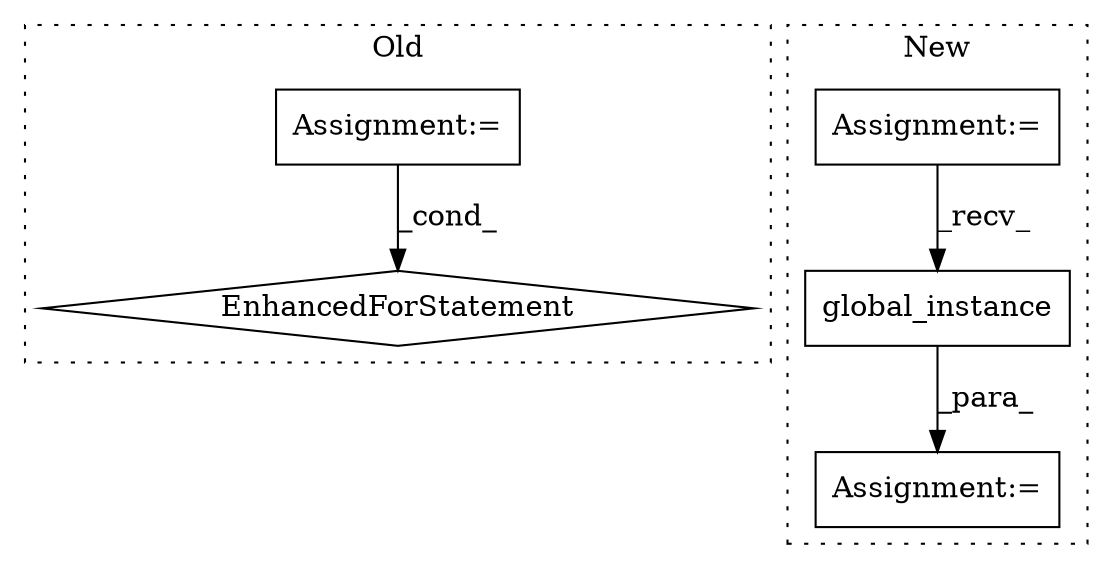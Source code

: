 digraph G {
subgraph cluster0 {
1 [label="EnhancedForStatement" a="70" s="1454,1540" l="53,2" shape="diamond"];
3 [label="Assignment:=" a="7" s="1454,1540" l="53,2" shape="box"];
label = "Old";
style="dotted";
}
subgraph cluster1 {
2 [label="global_instance" a="32" s="1640" l="17" shape="box"];
4 [label="Assignment:=" a="7" s="1155" l="13" shape="box"];
5 [label="Assignment:=" a="7" s="1677" l="1" shape="box"];
label = "New";
style="dotted";
}
2 -> 5 [label="_para_"];
3 -> 1 [label="_cond_"];
4 -> 2 [label="_recv_"];
}